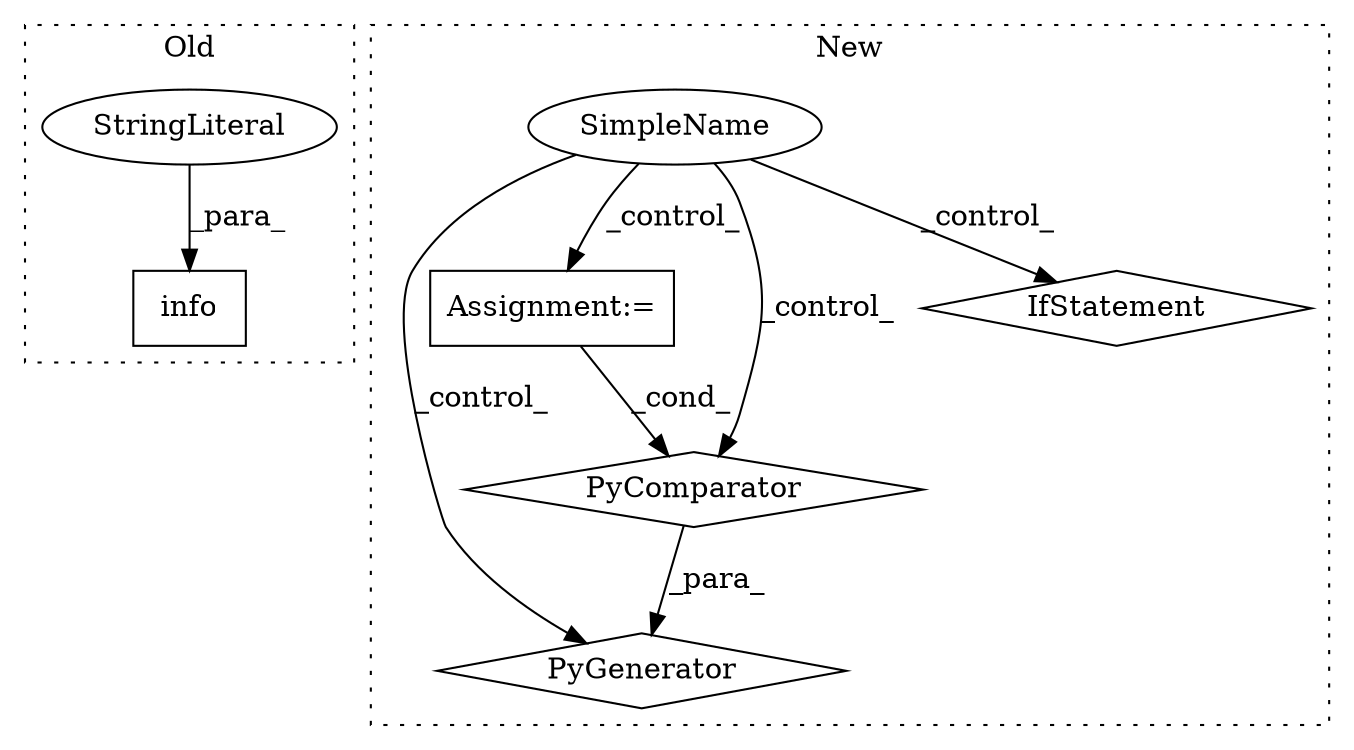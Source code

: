digraph G {
subgraph cluster0 {
1 [label="info" a="32" s="1734,1801" l="5,1" shape="box"];
3 [label="StringLiteral" a="45" s="1739" l="62" shape="ellipse"];
label = "Old";
style="dotted";
}
subgraph cluster1 {
2 [label="PyGenerator" a="107" s="1904" l="111" shape="diamond"];
4 [label="Assignment:=" a="7" s="1989" l="20" shape="box"];
5 [label="PyComparator" a="113" s="1989" l="20" shape="diamond"];
6 [label="SimpleName" a="42" s="" l="" shape="ellipse"];
7 [label="IfStatement" a="25" s="1989" l="20" shape="diamond"];
label = "New";
style="dotted";
}
3 -> 1 [label="_para_"];
4 -> 5 [label="_cond_"];
5 -> 2 [label="_para_"];
6 -> 5 [label="_control_"];
6 -> 4 [label="_control_"];
6 -> 2 [label="_control_"];
6 -> 7 [label="_control_"];
}